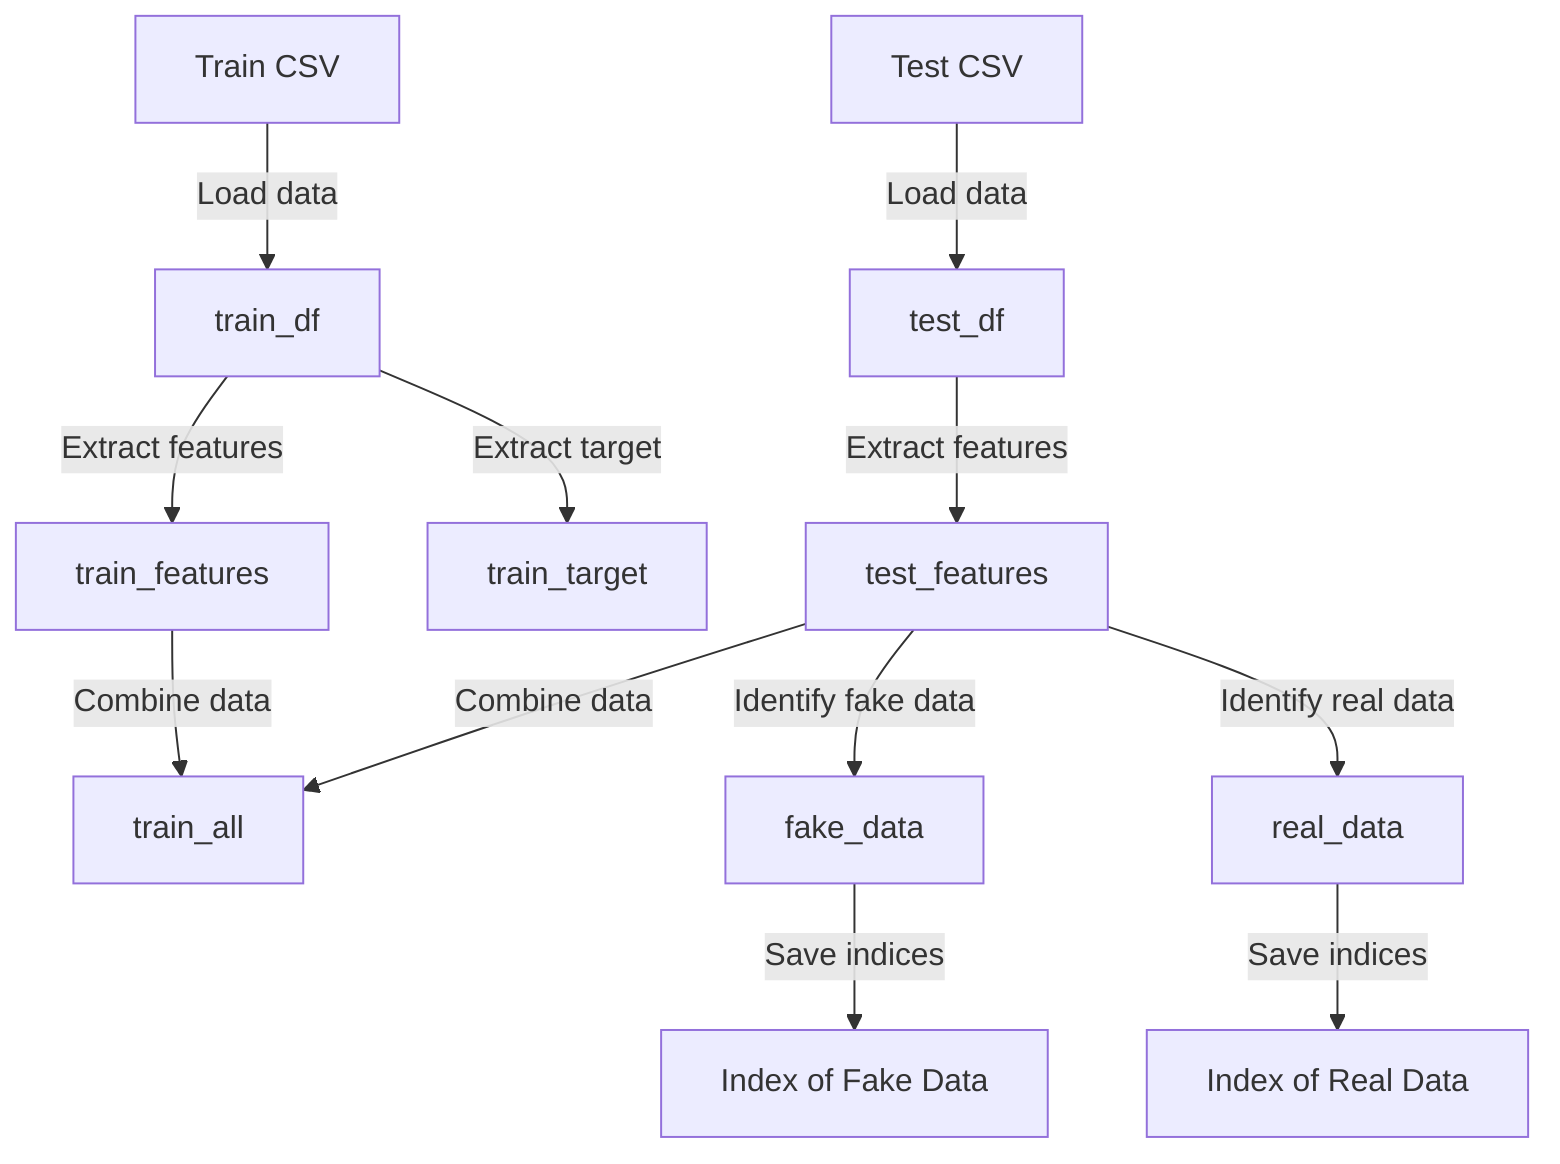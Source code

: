 graph TD;
    %% Data Sources
    A[Train CSV] -->|Load data| B[train_df];
    A1[Test CSV] -->|Load data| C[test_df];

    %% Data Preparation
    B -->|Extract features| D[train_features];
    B -->|Extract target| E[train_target];
    C -->|Extract features| F[test_features];

    %% Data Integration
    D & F -->|Combine data| G[train_all];

    %% Fake and Real Data Identification
    F -->|Identify fake data| H[fake_data];
    F -->|Identify real data| I[real_data];

    %% Outputs
    H -->|Save indices| J[Index of Fake Data];
    I -->|Save indices| K[Index of Real Data];

    %% Comments for clarification
    %% A: Represents the training data CSV file
    %% A1: Represents the test data CSV file
    %% B: DataFrame for the training data
    %% C: DataFrame for the test data
    %% D: Training features extracted from train_df
    %% E: Target variable extracted from train_df
    %% F: Test features extracted from test_df
    %% G: Combined DataFrame of training and test features
    %% H: Subset of test_features identified as fake data
    %% I: Subset of test_features identified as real data
    %% J: Output file for indices of fake data
    %% K: Output file for indices of real data